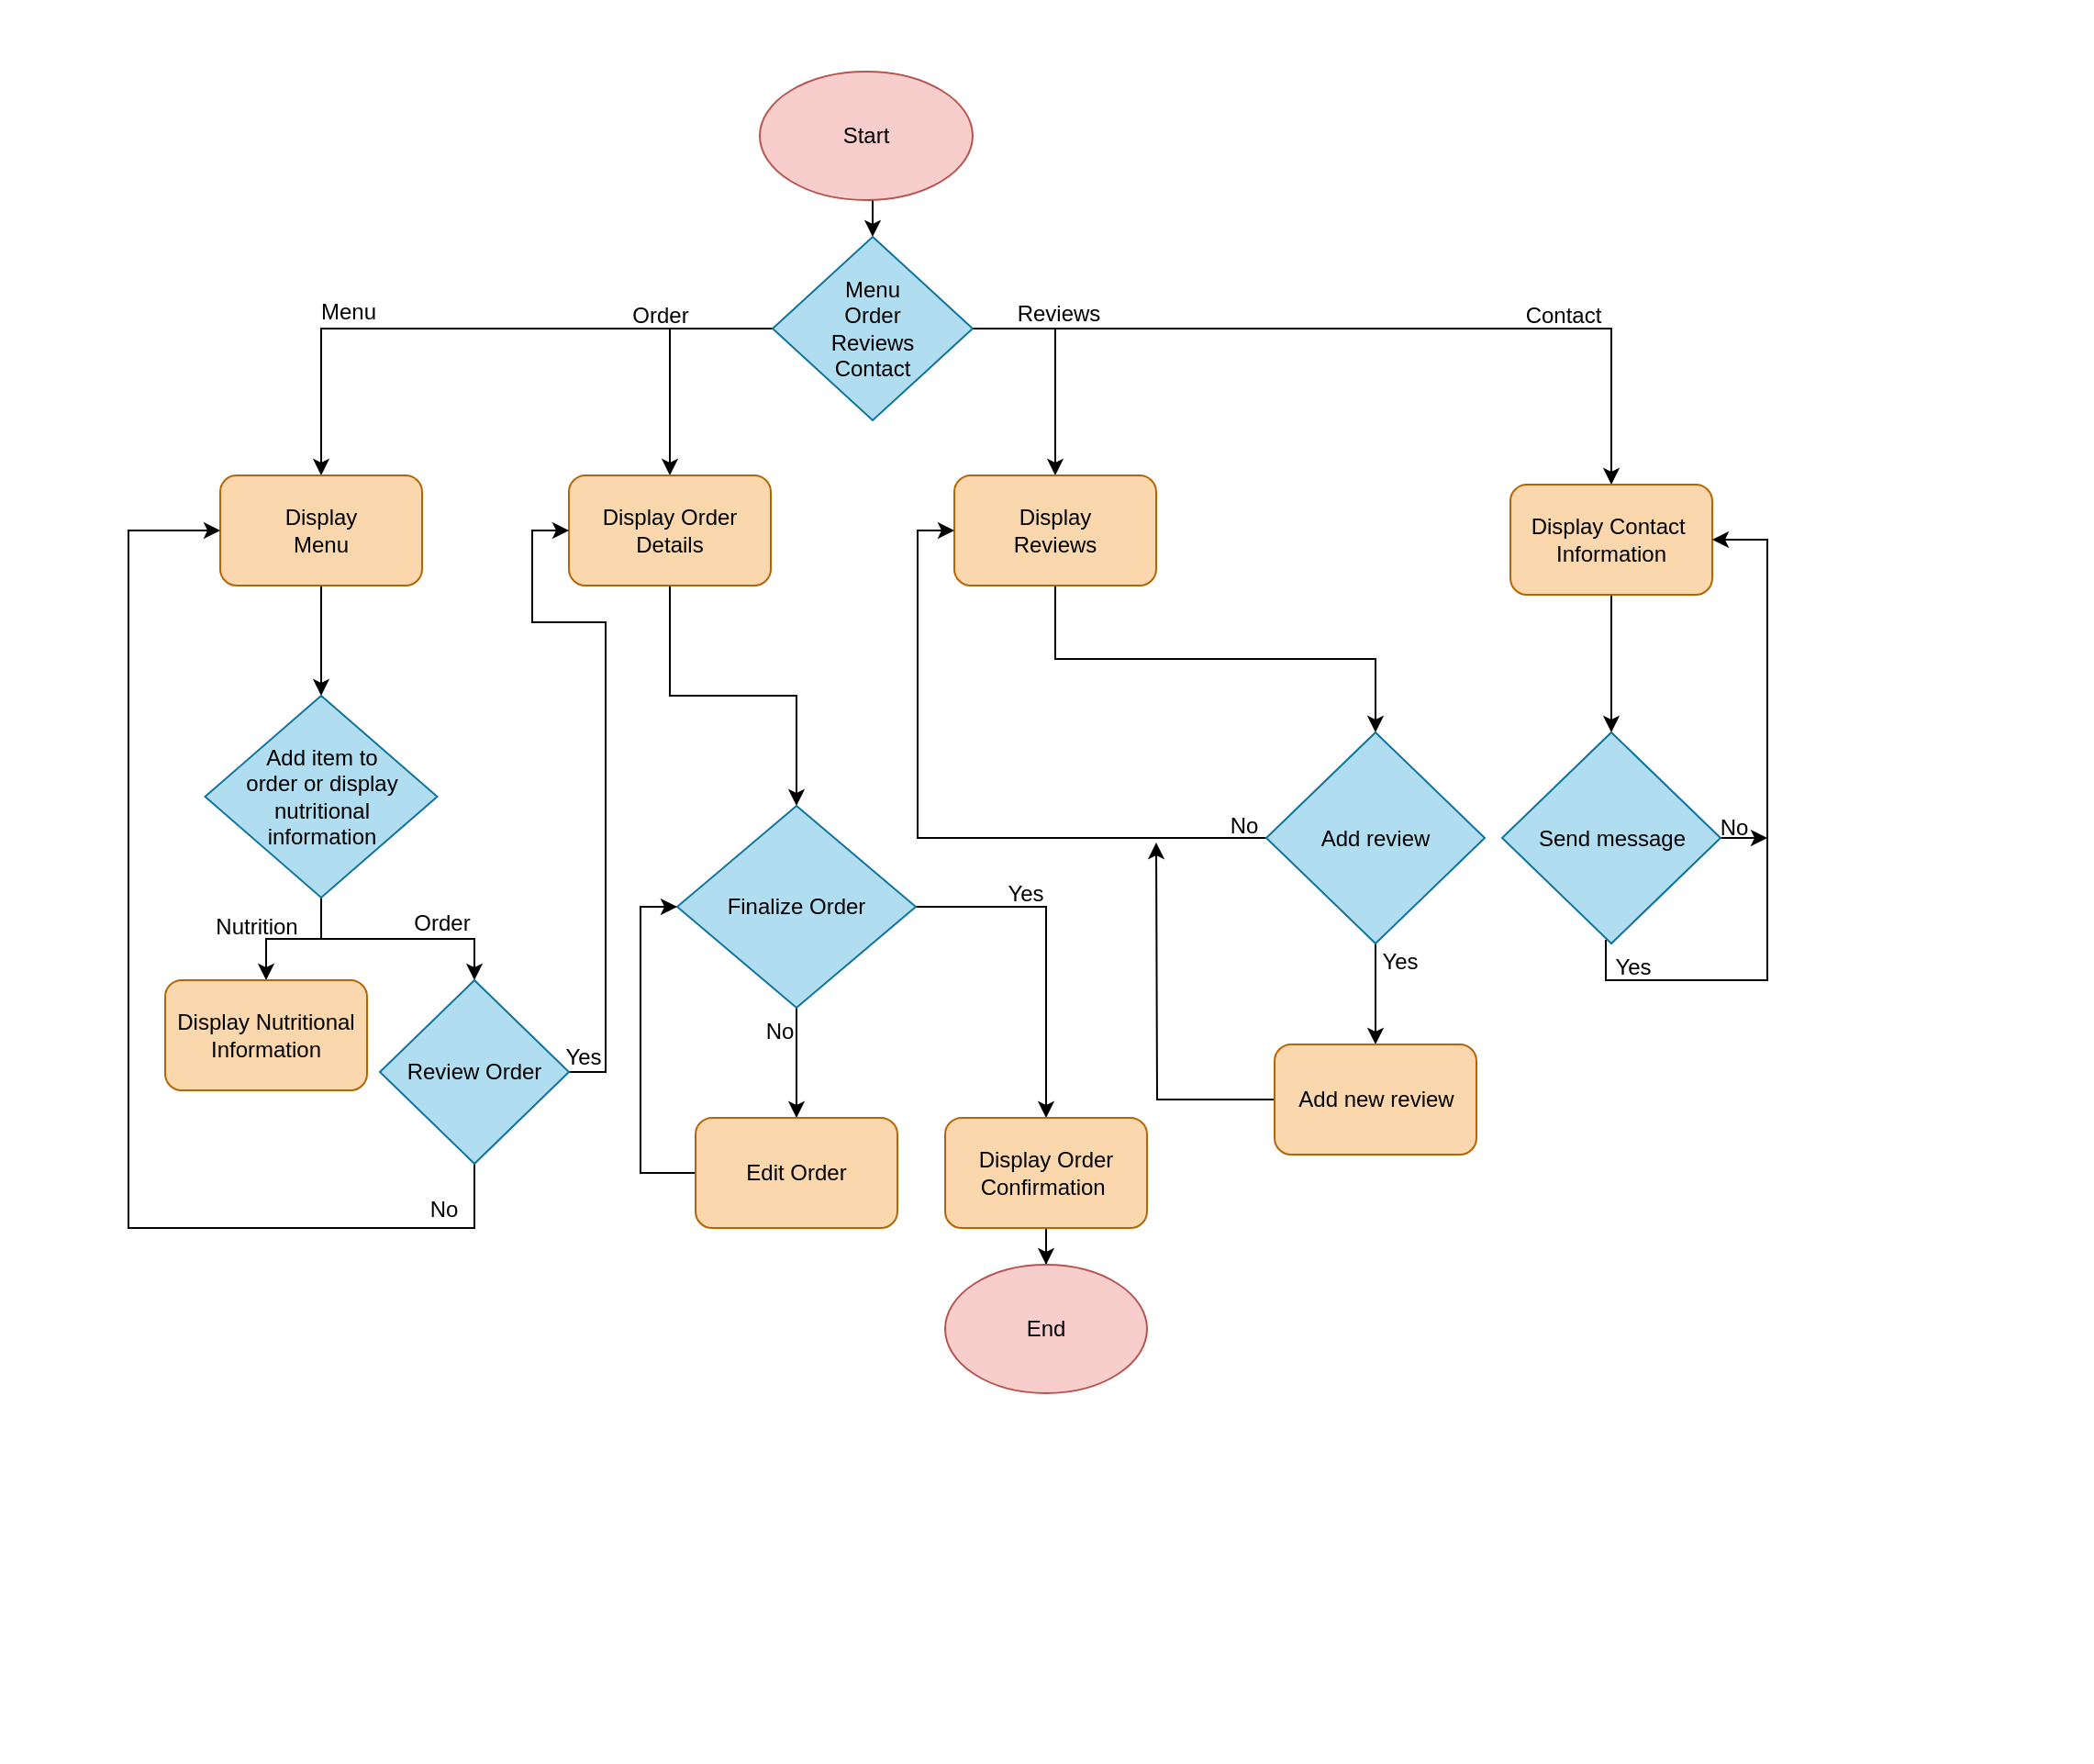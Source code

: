 <mxfile version="20.0.4" type="github">
  <diagram id="C5RBs43oDa-KdzZeNtuy" name="Page-1">
    <mxGraphModel dx="2249" dy="1894" grid="1" gridSize="10" guides="1" tooltips="1" connect="1" arrows="1" fold="1" page="1" pageScale="1" pageWidth="827" pageHeight="1169" math="0" shadow="0">
      <root>
        <mxCell id="WIyWlLk6GJQsqaUBKTNV-0" />
        <mxCell id="WIyWlLk6GJQsqaUBKTNV-1" parent="WIyWlLk6GJQsqaUBKTNV-0" />
        <mxCell id="IKsz1c_bPwegAjEKbgQd-88" value="" style="whiteSpace=wrap;html=1;strokeColor=none;" parent="WIyWlLk6GJQsqaUBKTNV-1" vertex="1">
          <mxGeometry x="-60" y="-1169" width="1140" height="960" as="geometry" />
        </mxCell>
        <mxCell id="IKsz1c_bPwegAjEKbgQd-44" style="edgeStyle=orthogonalEdgeStyle;rounded=0;orthogonalLoop=1;jettySize=auto;html=1;exitX=0.5;exitY=1;exitDx=0;exitDy=0;entryX=0.5;entryY=0;entryDx=0;entryDy=0;" parent="WIyWlLk6GJQsqaUBKTNV-1" source="IKsz1c_bPwegAjEKbgQd-21" target="IKsz1c_bPwegAjEKbgQd-22" edge="1">
          <mxGeometry relative="1" as="geometry" />
        </mxCell>
        <mxCell id="IKsz1c_bPwegAjEKbgQd-21" value="Start" style="ellipse;whiteSpace=wrap;html=1;fillColor=#f8cecc;strokeColor=#b85450;" parent="WIyWlLk6GJQsqaUBKTNV-1" vertex="1">
          <mxGeometry x="354" y="-1130" width="116" height="70" as="geometry" />
        </mxCell>
        <mxCell id="IKsz1c_bPwegAjEKbgQd-45" style="edgeStyle=orthogonalEdgeStyle;rounded=0;orthogonalLoop=1;jettySize=auto;html=1;exitX=0;exitY=0.5;exitDx=0;exitDy=0;" parent="WIyWlLk6GJQsqaUBKTNV-1" source="IKsz1c_bPwegAjEKbgQd-22" target="IKsz1c_bPwegAjEKbgQd-23" edge="1">
          <mxGeometry relative="1" as="geometry" />
        </mxCell>
        <mxCell id="IKsz1c_bPwegAjEKbgQd-46" style="edgeStyle=orthogonalEdgeStyle;rounded=0;orthogonalLoop=1;jettySize=auto;html=1;exitX=0;exitY=0.5;exitDx=0;exitDy=0;" parent="WIyWlLk6GJQsqaUBKTNV-1" source="IKsz1c_bPwegAjEKbgQd-22" target="IKsz1c_bPwegAjEKbgQd-24" edge="1">
          <mxGeometry relative="1" as="geometry" />
        </mxCell>
        <mxCell id="IKsz1c_bPwegAjEKbgQd-47" style="edgeStyle=orthogonalEdgeStyle;rounded=0;orthogonalLoop=1;jettySize=auto;html=1;exitX=1;exitY=0.5;exitDx=0;exitDy=0;" parent="WIyWlLk6GJQsqaUBKTNV-1" source="IKsz1c_bPwegAjEKbgQd-22" target="IKsz1c_bPwegAjEKbgQd-25" edge="1">
          <mxGeometry relative="1" as="geometry" />
        </mxCell>
        <mxCell id="IKsz1c_bPwegAjEKbgQd-48" style="edgeStyle=orthogonalEdgeStyle;rounded=0;orthogonalLoop=1;jettySize=auto;html=1;exitX=1;exitY=0.5;exitDx=0;exitDy=0;" parent="WIyWlLk6GJQsqaUBKTNV-1" source="IKsz1c_bPwegAjEKbgQd-22" target="IKsz1c_bPwegAjEKbgQd-26" edge="1">
          <mxGeometry relative="1" as="geometry" />
        </mxCell>
        <mxCell id="IKsz1c_bPwegAjEKbgQd-22" value="Menu&lt;br&gt;Order&lt;br&gt;Reviews&lt;br&gt;Contact" style="rhombus;whiteSpace=wrap;html=1;fillColor=#b1ddf0;strokeColor=#10739e;" parent="WIyWlLk6GJQsqaUBKTNV-1" vertex="1">
          <mxGeometry x="361" y="-1040" width="109" height="100" as="geometry" />
        </mxCell>
        <mxCell id="IKsz1c_bPwegAjEKbgQd-49" style="edgeStyle=orthogonalEdgeStyle;rounded=0;orthogonalLoop=1;jettySize=auto;html=1;exitX=0.5;exitY=1;exitDx=0;exitDy=0;entryX=0.5;entryY=0;entryDx=0;entryDy=0;" parent="WIyWlLk6GJQsqaUBKTNV-1" source="IKsz1c_bPwegAjEKbgQd-23" target="IKsz1c_bPwegAjEKbgQd-28" edge="1">
          <mxGeometry relative="1" as="geometry" />
        </mxCell>
        <mxCell id="IKsz1c_bPwegAjEKbgQd-23" value="Display&lt;br&gt;Menu" style="rounded=1;whiteSpace=wrap;html=1;fillColor=#fad7ac;strokeColor=#b46504;" parent="WIyWlLk6GJQsqaUBKTNV-1" vertex="1">
          <mxGeometry x="60" y="-910" width="110" height="60" as="geometry" />
        </mxCell>
        <mxCell id="IKsz1c_bPwegAjEKbgQd-58" style="edgeStyle=orthogonalEdgeStyle;rounded=0;orthogonalLoop=1;jettySize=auto;html=1;exitX=0.5;exitY=1;exitDx=0;exitDy=0;entryX=0.5;entryY=0;entryDx=0;entryDy=0;" parent="WIyWlLk6GJQsqaUBKTNV-1" source="IKsz1c_bPwegAjEKbgQd-24" target="IKsz1c_bPwegAjEKbgQd-33" edge="1">
          <mxGeometry relative="1" as="geometry">
            <mxPoint x="385" y="-680" as="targetPoint" />
          </mxGeometry>
        </mxCell>
        <mxCell id="IKsz1c_bPwegAjEKbgQd-24" value="Display Order&lt;br&gt;Details" style="rounded=1;whiteSpace=wrap;html=1;fillColor=#fad7ac;strokeColor=#b46504;" parent="WIyWlLk6GJQsqaUBKTNV-1" vertex="1">
          <mxGeometry x="250" y="-910" width="110" height="60" as="geometry" />
        </mxCell>
        <mxCell id="IKsz1c_bPwegAjEKbgQd-63" style="edgeStyle=orthogonalEdgeStyle;rounded=0;orthogonalLoop=1;jettySize=auto;html=1;exitX=0.5;exitY=1;exitDx=0;exitDy=0;entryX=0.5;entryY=0;entryDx=0;entryDy=0;" parent="WIyWlLk6GJQsqaUBKTNV-1" source="IKsz1c_bPwegAjEKbgQd-25" target="IKsz1c_bPwegAjEKbgQd-38" edge="1">
          <mxGeometry relative="1" as="geometry" />
        </mxCell>
        <mxCell id="IKsz1c_bPwegAjEKbgQd-25" value="Display&lt;br&gt;Reviews" style="rounded=1;whiteSpace=wrap;html=1;fillColor=#fad7ac;strokeColor=#b46504;" parent="WIyWlLk6GJQsqaUBKTNV-1" vertex="1">
          <mxGeometry x="460" y="-910" width="110" height="60" as="geometry" />
        </mxCell>
        <mxCell id="8TpNCi15e-AeiEWoBwc8-3" style="edgeStyle=orthogonalEdgeStyle;rounded=0;orthogonalLoop=1;jettySize=auto;html=1;exitX=0.5;exitY=1;exitDx=0;exitDy=0;" edge="1" parent="WIyWlLk6GJQsqaUBKTNV-1" source="IKsz1c_bPwegAjEKbgQd-26" target="8TpNCi15e-AeiEWoBwc8-1">
          <mxGeometry relative="1" as="geometry" />
        </mxCell>
        <mxCell id="IKsz1c_bPwegAjEKbgQd-26" value="Display Contact&amp;nbsp;&lt;br&gt;Information" style="rounded=1;whiteSpace=wrap;html=1;fillColor=#fad7ac;strokeColor=#b46504;" parent="WIyWlLk6GJQsqaUBKTNV-1" vertex="1">
          <mxGeometry x="763" y="-905" width="110" height="60" as="geometry" />
        </mxCell>
        <mxCell id="IKsz1c_bPwegAjEKbgQd-50" style="edgeStyle=orthogonalEdgeStyle;rounded=0;orthogonalLoop=1;jettySize=auto;html=1;exitX=0.5;exitY=1;exitDx=0;exitDy=0;" parent="WIyWlLk6GJQsqaUBKTNV-1" source="IKsz1c_bPwegAjEKbgQd-28" target="IKsz1c_bPwegAjEKbgQd-31" edge="1">
          <mxGeometry relative="1" as="geometry" />
        </mxCell>
        <mxCell id="IKsz1c_bPwegAjEKbgQd-51" style="edgeStyle=orthogonalEdgeStyle;rounded=0;orthogonalLoop=1;jettySize=auto;html=1;exitX=0.5;exitY=1;exitDx=0;exitDy=0;entryX=0.5;entryY=0;entryDx=0;entryDy=0;" parent="WIyWlLk6GJQsqaUBKTNV-1" source="IKsz1c_bPwegAjEKbgQd-28" target="IKsz1c_bPwegAjEKbgQd-41" edge="1">
          <mxGeometry relative="1" as="geometry" />
        </mxCell>
        <mxCell id="IKsz1c_bPwegAjEKbgQd-28" value="Add item to &lt;br&gt;order or display nutritional &lt;br&gt;information" style="rhombus;whiteSpace=wrap;html=1;fillColor=#b1ddf0;strokeColor=#10739e;" parent="WIyWlLk6GJQsqaUBKTNV-1" vertex="1">
          <mxGeometry x="51.75" y="-790" width="126.5" height="110" as="geometry" />
        </mxCell>
        <mxCell id="IKsz1c_bPwegAjEKbgQd-31" value="Display Nutritional Information" style="rounded=1;whiteSpace=wrap;html=1;fillColor=#fad7ac;strokeColor=#b46504;" parent="WIyWlLk6GJQsqaUBKTNV-1" vertex="1">
          <mxGeometry x="30" y="-635" width="110" height="60" as="geometry" />
        </mxCell>
        <mxCell id="IKsz1c_bPwegAjEKbgQd-59" style="edgeStyle=orthogonalEdgeStyle;rounded=0;orthogonalLoop=1;jettySize=auto;html=1;exitX=0.5;exitY=1;exitDx=0;exitDy=0;" parent="WIyWlLk6GJQsqaUBKTNV-1" source="IKsz1c_bPwegAjEKbgQd-33" target="IKsz1c_bPwegAjEKbgQd-57" edge="1">
          <mxGeometry relative="1" as="geometry" />
        </mxCell>
        <mxCell id="IKsz1c_bPwegAjEKbgQd-61" style="edgeStyle=orthogonalEdgeStyle;rounded=0;orthogonalLoop=1;jettySize=auto;html=1;exitX=1;exitY=0.5;exitDx=0;exitDy=0;" parent="WIyWlLk6GJQsqaUBKTNV-1" source="IKsz1c_bPwegAjEKbgQd-33" target="IKsz1c_bPwegAjEKbgQd-37" edge="1">
          <mxGeometry relative="1" as="geometry" />
        </mxCell>
        <mxCell id="IKsz1c_bPwegAjEKbgQd-33" value="Finalize Order" style="rhombus;whiteSpace=wrap;html=1;fillColor=#b1ddf0;strokeColor=#10739e;" parent="WIyWlLk6GJQsqaUBKTNV-1" vertex="1">
          <mxGeometry x="309" y="-730" width="130" height="110" as="geometry" />
        </mxCell>
        <mxCell id="IKsz1c_bPwegAjEKbgQd-62" style="edgeStyle=orthogonalEdgeStyle;rounded=0;orthogonalLoop=1;jettySize=auto;html=1;exitX=0.5;exitY=1;exitDx=0;exitDy=0;" parent="WIyWlLk6GJQsqaUBKTNV-1" source="IKsz1c_bPwegAjEKbgQd-37" target="IKsz1c_bPwegAjEKbgQd-40" edge="1">
          <mxGeometry relative="1" as="geometry" />
        </mxCell>
        <mxCell id="IKsz1c_bPwegAjEKbgQd-37" value="Display Order Confirmation&amp;nbsp;" style="rounded=1;whiteSpace=wrap;html=1;fillColor=#fad7ac;strokeColor=#b46504;" parent="WIyWlLk6GJQsqaUBKTNV-1" vertex="1">
          <mxGeometry x="455" y="-560" width="110" height="60" as="geometry" />
        </mxCell>
        <mxCell id="IKsz1c_bPwegAjEKbgQd-64" style="edgeStyle=orthogonalEdgeStyle;rounded=0;orthogonalLoop=1;jettySize=auto;html=1;exitX=0;exitY=0.5;exitDx=0;exitDy=0;entryX=0;entryY=0.5;entryDx=0;entryDy=0;" parent="WIyWlLk6GJQsqaUBKTNV-1" source="IKsz1c_bPwegAjEKbgQd-38" target="IKsz1c_bPwegAjEKbgQd-25" edge="1">
          <mxGeometry relative="1" as="geometry" />
        </mxCell>
        <mxCell id="IKsz1c_bPwegAjEKbgQd-65" style="edgeStyle=orthogonalEdgeStyle;rounded=0;orthogonalLoop=1;jettySize=auto;html=1;exitX=0.5;exitY=1;exitDx=0;exitDy=0;" parent="WIyWlLk6GJQsqaUBKTNV-1" source="IKsz1c_bPwegAjEKbgQd-38" target="IKsz1c_bPwegAjEKbgQd-39" edge="1">
          <mxGeometry relative="1" as="geometry" />
        </mxCell>
        <mxCell id="IKsz1c_bPwegAjEKbgQd-38" value="Add review" style="rhombus;whiteSpace=wrap;html=1;fillColor=#b1ddf0;strokeColor=#10739e;" parent="WIyWlLk6GJQsqaUBKTNV-1" vertex="1">
          <mxGeometry x="630" y="-770" width="119" height="115" as="geometry" />
        </mxCell>
        <mxCell id="IKsz1c_bPwegAjEKbgQd-87" style="edgeStyle=orthogonalEdgeStyle;rounded=0;orthogonalLoop=1;jettySize=auto;html=1;exitX=0;exitY=0.5;exitDx=0;exitDy=0;" parent="WIyWlLk6GJQsqaUBKTNV-1" source="IKsz1c_bPwegAjEKbgQd-39" edge="1">
          <mxGeometry relative="1" as="geometry">
            <mxPoint x="570" y="-710" as="targetPoint" />
          </mxGeometry>
        </mxCell>
        <mxCell id="IKsz1c_bPwegAjEKbgQd-39" value="Add new review" style="rounded=1;whiteSpace=wrap;html=1;fillColor=#fad7ac;strokeColor=#b46504;" parent="WIyWlLk6GJQsqaUBKTNV-1" vertex="1">
          <mxGeometry x="634.5" y="-600" width="110" height="60" as="geometry" />
        </mxCell>
        <mxCell id="IKsz1c_bPwegAjEKbgQd-40" value="End" style="ellipse;whiteSpace=wrap;html=1;fillColor=#f8cecc;strokeColor=#b85450;" parent="WIyWlLk6GJQsqaUBKTNV-1" vertex="1">
          <mxGeometry x="455" y="-480" width="110" height="70" as="geometry" />
        </mxCell>
        <mxCell id="IKsz1c_bPwegAjEKbgQd-52" style="edgeStyle=orthogonalEdgeStyle;rounded=0;orthogonalLoop=1;jettySize=auto;html=1;exitX=1;exitY=0.5;exitDx=0;exitDy=0;entryX=0;entryY=0.5;entryDx=0;entryDy=0;" parent="WIyWlLk6GJQsqaUBKTNV-1" source="IKsz1c_bPwegAjEKbgQd-41" target="IKsz1c_bPwegAjEKbgQd-24" edge="1">
          <mxGeometry relative="1" as="geometry">
            <Array as="points">
              <mxPoint x="270" y="-585" />
              <mxPoint x="270" y="-830" />
              <mxPoint x="230" y="-830" />
              <mxPoint x="230" y="-880" />
            </Array>
          </mxGeometry>
        </mxCell>
        <mxCell id="IKsz1c_bPwegAjEKbgQd-67" style="edgeStyle=orthogonalEdgeStyle;rounded=0;orthogonalLoop=1;jettySize=auto;html=1;exitX=0.5;exitY=1;exitDx=0;exitDy=0;entryX=0;entryY=0.5;entryDx=0;entryDy=0;" parent="WIyWlLk6GJQsqaUBKTNV-1" source="IKsz1c_bPwegAjEKbgQd-41" target="IKsz1c_bPwegAjEKbgQd-23" edge="1">
          <mxGeometry relative="1" as="geometry">
            <Array as="points">
              <mxPoint x="199" y="-500" />
              <mxPoint x="10" y="-500" />
              <mxPoint x="10" y="-880" />
            </Array>
          </mxGeometry>
        </mxCell>
        <mxCell id="IKsz1c_bPwegAjEKbgQd-41" value="Review Order" style="rhombus;whiteSpace=wrap;html=1;fillColor=#b1ddf0;strokeColor=#10739e;" parent="WIyWlLk6GJQsqaUBKTNV-1" vertex="1">
          <mxGeometry x="147" y="-635" width="103" height="100" as="geometry" />
        </mxCell>
        <mxCell id="IKsz1c_bPwegAjEKbgQd-60" style="edgeStyle=orthogonalEdgeStyle;rounded=0;orthogonalLoop=1;jettySize=auto;html=1;exitX=0;exitY=0.5;exitDx=0;exitDy=0;entryX=0;entryY=0.5;entryDx=0;entryDy=0;" parent="WIyWlLk6GJQsqaUBKTNV-1" source="IKsz1c_bPwegAjEKbgQd-57" target="IKsz1c_bPwegAjEKbgQd-33" edge="1">
          <mxGeometry relative="1" as="geometry" />
        </mxCell>
        <mxCell id="IKsz1c_bPwegAjEKbgQd-57" value="Edit Order" style="rounded=1;whiteSpace=wrap;html=1;fillColor=#fad7ac;strokeColor=#b46504;" parent="WIyWlLk6GJQsqaUBKTNV-1" vertex="1">
          <mxGeometry x="319" y="-560" width="110" height="60" as="geometry" />
        </mxCell>
        <mxCell id="IKsz1c_bPwegAjEKbgQd-69" value="Order" style="text;html=1;strokeColor=none;fillColor=none;align=center;verticalAlign=middle;whiteSpace=wrap;rounded=0;" parent="WIyWlLk6GJQsqaUBKTNV-1" vertex="1">
          <mxGeometry x="151" y="-681" width="60" height="30" as="geometry" />
        </mxCell>
        <mxCell id="IKsz1c_bPwegAjEKbgQd-70" value="Nutrition" style="text;html=1;strokeColor=none;fillColor=none;align=center;verticalAlign=middle;whiteSpace=wrap;rounded=0;" parent="WIyWlLk6GJQsqaUBKTNV-1" vertex="1">
          <mxGeometry x="50" y="-679" width="60" height="30" as="geometry" />
        </mxCell>
        <mxCell id="IKsz1c_bPwegAjEKbgQd-73" value="Menu" style="text;html=1;strokeColor=none;fillColor=none;align=center;verticalAlign=middle;whiteSpace=wrap;rounded=0;" parent="WIyWlLk6GJQsqaUBKTNV-1" vertex="1">
          <mxGeometry x="100" y="-1014" width="60" height="30" as="geometry" />
        </mxCell>
        <mxCell id="IKsz1c_bPwegAjEKbgQd-76" value="Order" style="text;html=1;strokeColor=none;fillColor=none;align=center;verticalAlign=middle;whiteSpace=wrap;rounded=0;" parent="WIyWlLk6GJQsqaUBKTNV-1" vertex="1">
          <mxGeometry x="270" y="-1012" width="60" height="30" as="geometry" />
        </mxCell>
        <mxCell id="IKsz1c_bPwegAjEKbgQd-77" value="No" style="text;html=1;strokeColor=none;fillColor=none;align=center;verticalAlign=middle;whiteSpace=wrap;rounded=0;" parent="WIyWlLk6GJQsqaUBKTNV-1" vertex="1">
          <mxGeometry x="152" y="-525" width="60" height="30" as="geometry" />
        </mxCell>
        <mxCell id="IKsz1c_bPwegAjEKbgQd-80" value="Yes" style="text;html=1;strokeColor=none;fillColor=none;align=center;verticalAlign=middle;whiteSpace=wrap;rounded=0;" parent="WIyWlLk6GJQsqaUBKTNV-1" vertex="1">
          <mxGeometry x="228" y="-608" width="60" height="30" as="geometry" />
        </mxCell>
        <mxCell id="IKsz1c_bPwegAjEKbgQd-81" value="Reviews" style="text;html=1;strokeColor=none;fillColor=none;align=center;verticalAlign=middle;whiteSpace=wrap;rounded=0;" parent="WIyWlLk6GJQsqaUBKTNV-1" vertex="1">
          <mxGeometry x="487" y="-1013" width="60" height="30" as="geometry" />
        </mxCell>
        <mxCell id="IKsz1c_bPwegAjEKbgQd-82" value="Contact" style="text;html=1;strokeColor=none;fillColor=none;align=center;verticalAlign=middle;whiteSpace=wrap;rounded=0;" parent="WIyWlLk6GJQsqaUBKTNV-1" vertex="1">
          <mxGeometry x="761.5" y="-1012" width="60" height="30" as="geometry" />
        </mxCell>
        <mxCell id="IKsz1c_bPwegAjEKbgQd-83" value="No" style="text;html=1;strokeColor=none;fillColor=none;align=center;verticalAlign=middle;whiteSpace=wrap;rounded=0;" parent="WIyWlLk6GJQsqaUBKTNV-1" vertex="1">
          <mxGeometry x="335" y="-622" width="60" height="30" as="geometry" />
        </mxCell>
        <mxCell id="IKsz1c_bPwegAjEKbgQd-84" value="No" style="text;html=1;strokeColor=none;fillColor=none;align=center;verticalAlign=middle;whiteSpace=wrap;rounded=0;" parent="WIyWlLk6GJQsqaUBKTNV-1" vertex="1">
          <mxGeometry x="588" y="-734" width="60" height="30" as="geometry" />
        </mxCell>
        <mxCell id="IKsz1c_bPwegAjEKbgQd-85" value="Yes" style="text;html=1;strokeColor=none;fillColor=none;align=center;verticalAlign=middle;whiteSpace=wrap;rounded=0;" parent="WIyWlLk6GJQsqaUBKTNV-1" vertex="1">
          <mxGeometry x="673" y="-660" width="60" height="30" as="geometry" />
        </mxCell>
        <mxCell id="IKsz1c_bPwegAjEKbgQd-86" value="Yes" style="text;html=1;strokeColor=none;fillColor=none;align=center;verticalAlign=middle;whiteSpace=wrap;rounded=0;" parent="WIyWlLk6GJQsqaUBKTNV-1" vertex="1">
          <mxGeometry x="469" y="-697" width="60" height="30" as="geometry" />
        </mxCell>
        <mxCell id="8TpNCi15e-AeiEWoBwc8-5" style="edgeStyle=orthogonalEdgeStyle;rounded=0;orthogonalLoop=1;jettySize=auto;html=1;exitX=1;exitY=0.5;exitDx=0;exitDy=0;" edge="1" parent="WIyWlLk6GJQsqaUBKTNV-1" source="8TpNCi15e-AeiEWoBwc8-1">
          <mxGeometry relative="1" as="geometry">
            <mxPoint x="903" y="-712" as="targetPoint" />
          </mxGeometry>
        </mxCell>
        <mxCell id="8TpNCi15e-AeiEWoBwc8-1" value="Send message" style="rhombus;whiteSpace=wrap;html=1;fillColor=#b1ddf0;strokeColor=#10739e;" vertex="1" parent="WIyWlLk6GJQsqaUBKTNV-1">
          <mxGeometry x="758.5" y="-770" width="119" height="115" as="geometry" />
        </mxCell>
        <mxCell id="8TpNCi15e-AeiEWoBwc8-9" style="edgeStyle=orthogonalEdgeStyle;rounded=0;orthogonalLoop=1;jettySize=auto;html=1;exitX=0.25;exitY=0;exitDx=0;exitDy=0;entryX=1;entryY=0.5;entryDx=0;entryDy=0;" edge="1" parent="WIyWlLk6GJQsqaUBKTNV-1" source="8TpNCi15e-AeiEWoBwc8-6" target="IKsz1c_bPwegAjEKbgQd-26">
          <mxGeometry relative="1" as="geometry">
            <Array as="points">
              <mxPoint x="815" y="-635" />
              <mxPoint x="903" y="-635" />
              <mxPoint x="903" y="-875" />
            </Array>
          </mxGeometry>
        </mxCell>
        <mxCell id="8TpNCi15e-AeiEWoBwc8-6" value="Yes" style="text;html=1;strokeColor=none;fillColor=none;align=center;verticalAlign=middle;whiteSpace=wrap;rounded=0;" vertex="1" parent="WIyWlLk6GJQsqaUBKTNV-1">
          <mxGeometry x="800" y="-657" width="60" height="30" as="geometry" />
        </mxCell>
        <mxCell id="8TpNCi15e-AeiEWoBwc8-7" value="No" style="text;html=1;strokeColor=none;fillColor=none;align=center;verticalAlign=middle;whiteSpace=wrap;rounded=0;" vertex="1" parent="WIyWlLk6GJQsqaUBKTNV-1">
          <mxGeometry x="855" y="-733" width="60" height="30" as="geometry" />
        </mxCell>
      </root>
    </mxGraphModel>
  </diagram>
</mxfile>
